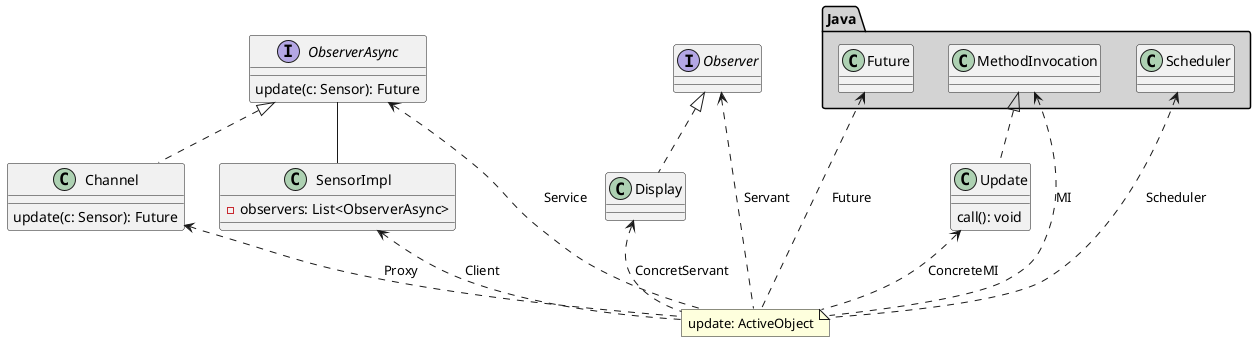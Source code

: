 @startuml

package Java #lightgray {
    class Future {}
    class MethodInvocation {}
    class Scheduler {}
}

interface ObserverAsync {
    update(c: Sensor): Future
}

class Channel {
    update(c: Sensor): Future
}

class Display {}

class SensorImpl {
    - observers: List<ObserverAsync>
}

class Update {
    call(): void
}

interface Observer {
}



Observer <|.. Display
ObserverAsync -- SensorImpl
ObserverAsync <|.. Channel
MethodInvocation <|.. Update

note "update: ActiveObject" as N1
Channel <.. N1 : Proxy
Display <.. N1 : ConcretServant
Observer <.. N1 : Servant
ObserverAsync <.. N1 : Service
Future <.. N1 : Future
MethodInvocation <.. N1 : MI
Scheduler <.. N1 : Scheduler
SensorImpl <.. N1 : Client
Update <.. N1 : ConcreteMI

@enduml
